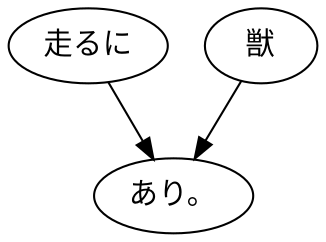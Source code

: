 digraph graph140 {
	node0 [label="走るに"];
	node1 [label="獣"];
	node2 [label="あり。"];
	node0 -> node2;
	node1 -> node2;
}
